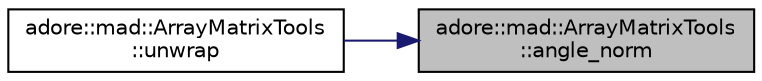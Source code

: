 digraph "adore::mad::ArrayMatrixTools::angle_norm"
{
 // LATEX_PDF_SIZE
  edge [fontname="Helvetica",fontsize="10",labelfontname="Helvetica",labelfontsize="10"];
  node [fontname="Helvetica",fontsize="10",shape=record];
  rankdir="RL";
  Node1 [label="adore::mad::ArrayMatrixTools\l::angle_norm",height=0.2,width=0.4,color="black", fillcolor="grey75", style="filled", fontcolor="black",tooltip=" "];
  Node1 -> Node2 [dir="back",color="midnightblue",fontsize="10",style="solid",fontname="Helvetica"];
  Node2 [label="adore::mad::ArrayMatrixTools\l::unwrap",height=0.2,width=0.4,color="black", fillcolor="white", style="filled",URL="$classadore_1_1mad_1_1ArrayMatrixTools.html#ac880f18f5317a4387d75776a15a76797",tooltip=" "];
}
